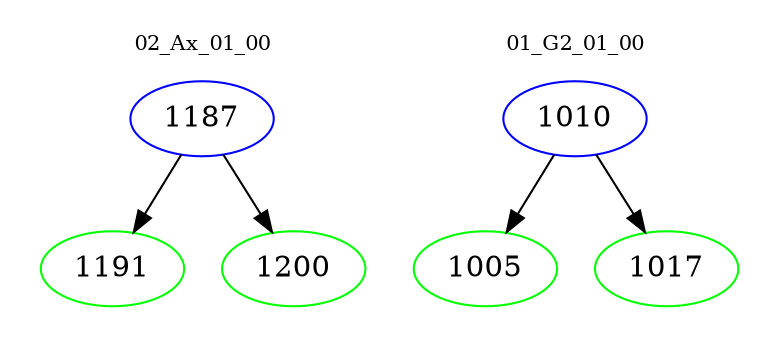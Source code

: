 digraph{
subgraph cluster_0 {
color = white
label = "02_Ax_01_00";
fontsize=10;
T0_1187 [label="1187", color="blue"]
T0_1187 -> T0_1191 [color="black"]
T0_1191 [label="1191", color="green"]
T0_1187 -> T0_1200 [color="black"]
T0_1200 [label="1200", color="green"]
}
subgraph cluster_1 {
color = white
label = "01_G2_01_00";
fontsize=10;
T1_1010 [label="1010", color="blue"]
T1_1010 -> T1_1005 [color="black"]
T1_1005 [label="1005", color="green"]
T1_1010 -> T1_1017 [color="black"]
T1_1017 [label="1017", color="green"]
}
}
